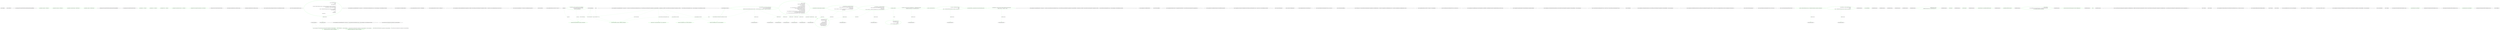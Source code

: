 digraph  {
m0_8 [cluster="Unk.Equal", file="NumberToWordsTests.cs", label="Entry Unk.Equal", span=""];
m0_7 [cluster="int.ToWords()", file="NumberToWordsTests.cs", label="Entry int.ToWords()", span="16-16"];
m0_9 [cluster="Humanizer.Tests.NumberToWordsTests.RoundNumbersHaveNoSpaceAtTheEnd()", file="NumberToWordsTests.cs", label="Entry Humanizer.Tests.NumberToWordsTests.RoundNumbersHaveNoSpaceAtTheEnd()", span="17-17"];
m0_10 [cluster="Humanizer.Tests.NumberToWordsTests.RoundNumbersHaveNoSpaceAtTheEnd()", color=green, community=0, file="NumberToWordsTests.cs", label="Assert.Equal(''one hundred'', 100.ToWords())", prediction=0, span="19-19"];
m0_11 [cluster="Humanizer.Tests.NumberToWordsTests.RoundNumbersHaveNoSpaceAtTheEnd()", color=green, community=0, file="NumberToWordsTests.cs", label="Assert.Equal(''one thousand'', 1000.ToWords())", prediction=1, span="20-20"];
m0_12 [cluster="Humanizer.Tests.NumberToWordsTests.RoundNumbersHaveNoSpaceAtTheEnd()", color=green, community=0, file="NumberToWordsTests.cs", label="Assert.Equal(''one hundred thousand'', 100000.ToWords())", prediction=2, span="21-21"];
m0_13 [cluster="Humanizer.Tests.NumberToWordsTests.RoundNumbersHaveNoSpaceAtTheEnd()", color=green, community=0, file="NumberToWordsTests.cs", label="Assert.Equal(''one million'', 1000000.ToWords())", prediction=3, span="22-22"];
m0_14 [cluster="Humanizer.Tests.NumberToWordsTests.RoundNumbersHaveNoSpaceAtTheEnd()", file="NumberToWordsTests.cs", label="Exit Humanizer.Tests.NumberToWordsTests.RoundNumbersHaveNoSpaceAtTheEnd()", span="17-17"];
m0_0 [cluster="Humanizer.Tests.NumberToWordsTests.ToWords()", file="NumberToWordsTests.cs", label="Entry Humanizer.Tests.NumberToWordsTests.ToWords()", span="7-7"];
m0_1 [cluster="Humanizer.Tests.NumberToWordsTests.ToWords()", color=green, community=0, file="NumberToWordsTests.cs", label="Assert.Equal(''one'', 1.ToWords())", prediction=4, span="9-9"];
m0_2 [cluster="Humanizer.Tests.NumberToWordsTests.ToWords()", color=green, community=0, file="NumberToWordsTests.cs", label="Assert.Equal(''ten'', 10.ToWords())", prediction=5, span="10-10"];
m0_3 [cluster="Humanizer.Tests.NumberToWordsTests.ToWords()", color=green, community=0, file="NumberToWordsTests.cs", label="Assert.Equal(''eleven'', 11.ToWords())", prediction=6, span="11-11"];
m0_4 [cluster="Humanizer.Tests.NumberToWordsTests.ToWords()", color=green, community=0, file="NumberToWordsTests.cs", label="Assert.Equal(''one hundred and twenty-two'', 122.ToWords())", prediction=7, span="12-12"];
m0_5 [cluster="Humanizer.Tests.NumberToWordsTests.ToWords()", color=green, community=0, file="NumberToWordsTests.cs", label="Assert.Equal(''three thousand five hundred and one'', 3501.ToWords())", prediction=8, span="13-13"];
m0_6 [cluster="Humanizer.Tests.NumberToWordsTests.ToWords()", file="NumberToWordsTests.cs", label="Exit Humanizer.Tests.NumberToWordsTests.ToWords()", span="7-7"];
m1_0 [cluster="Humanizer.Localisation.Resources.GetResource(string)", file="Resources.cs", label="Entry Humanizer.Localisation.Resources.GetResource(string)", span="27-27"];
m1_2 [cluster="Humanizer.Localisation.Resources.GetResource(string)", file="Resources.cs", label="Exit Humanizer.Localisation.Resources.GetResource(string)", span="27-27"];
m1_3 [cluster="System.Resources.ResourceManager.GetString(string, System.Globalization.CultureInfo)", file="Resources.cs", label="Entry System.Resources.ResourceManager.GetString(string, System.Globalization.CultureInfo)", span="0-0"];
m2_38 [cluster="System.StringComparer.Equals(string, string)", file="RomanNumeralExtensions.cs", label="Entry System.StringComparer.Equals(string, string)", span="0-0"];
m2_0 [cluster="CommandLine.Core.InstanceBuilder.Build<T>(System.Func<T>, System.Collections.Generic.IEnumerable<string>, System.StringComparer, System.Globalization.CultureInfo)", file="RomanNumeralExtensions.cs", label="Entry CommandLine.Core.InstanceBuilder.Build<T>(System.Func<T>, System.Collections.Generic.IEnumerable<string>, System.StringComparer, System.Globalization.CultureInfo)", span="12-12"];
m2_1 [cluster="CommandLine.Core.InstanceBuilder.Build<T>(System.Func<T>, System.Collections.Generic.IEnumerable<string>, System.StringComparer, System.Globalization.CultureInfo)", color=green, community=0, file="RomanNumeralExtensions.cs", label="return InstanceBuilder.Build(\r\n                factory,\r\n                (args, optionSpecs) =>\r\n                    {\r\n                        var tokens = Tokenizer.Tokenize(args, name => NameLookup.Contains(name, optionSpecs, nameComparer));\r\n                        var explodedTokens = Tokenizer.ExplodeOptionList(\r\n                            tokens,\r\n                            name => NameLookup.WithSeparator(name, optionSpecs, nameComparer));\r\n                        return explodedTokens;\r\n                    },\r\n                arguments,\r\n                nameComparer,\r\n                parsingCulture);", prediction=9, span="18-30"];
m2_2 [cluster="CommandLine.Core.InstanceBuilder.Build<T>(System.Func<T>, System.Collections.Generic.IEnumerable<string>, System.StringComparer, System.Globalization.CultureInfo)", file="RomanNumeralExtensions.cs", label="Exit CommandLine.Core.InstanceBuilder.Build<T>(System.Func<T>, System.Collections.Generic.IEnumerable<string>, System.StringComparer, System.Globalization.CultureInfo)", span="12-12"];
m2_47 [cluster="CommandLine.Core.Specification.IsOption()", file="RomanNumeralExtensions.cs", label="Entry CommandLine.Core.Specification.IsOption()", span="11-11"];
m2_99 [cluster="CommandLine.Infrastructure.Maybe<T>.MatchNothing()", file="RomanNumeralExtensions.cs", label="Entry CommandLine.Infrastructure.Maybe<T>.MatchNothing()", span="26-26"];
m2_91 [cluster="CommandLine.Infrastructure.Maybe<T>.IsNothing<T>()", file="RomanNumeralExtensions.cs", label="Entry CommandLine.Infrastructure.Maybe<T>.IsNothing<T>()", span="147-147"];
m2_10 [cluster="CommandLine.Core.Tokenizer.ExplodeOptionList(CommandLine.Core.StatePair<System.Collections.Generic.IEnumerable<CommandLine.Core.Token>>, System.Func<string, CommandLine.Infrastructure.Maybe<char>>)", file="RomanNumeralExtensions.cs", label="Entry CommandLine.Core.Tokenizer.ExplodeOptionList(CommandLine.Core.StatePair<System.Collections.Generic.IEnumerable<CommandLine.Core.Token>>, System.Func<string, CommandLine.Infrastructure.Maybe<char>>)", span="52-52"];
m2_42 [cluster="System.Type.GetSpecifications<T>(System.Func<System.Reflection.PropertyInfo, T>)", file="RomanNumeralExtensions.cs", label="Entry System.Type.GetSpecifications<T>(System.Func<System.Reflection.PropertyInfo, T>)", span="12-12"];
m2_41 [cluster="object.GetType()", file="RomanNumeralExtensions.cs", label="Entry object.GetType()", span="0-0"];
m2_83 [cluster="CommandLine.Infrastructure.Maybe<T>.IsJust<T>()", file="RomanNumeralExtensions.cs", label="Entry CommandLine.Infrastructure.Maybe<T>.IsJust<T>()", span="152-152"];
m2_3 [cluster="CommandLine.Core.InstanceBuilder.Build<T>(System.Func<T>, System.Func<System.Collections.Generic.IEnumerable<string>, System.Collections.Generic.IEnumerable<CommandLine.Core.OptionSpecification>, CommandLine.Core.StatePair<System.Collections.Generic.IEnumerable<CommandLine.Core.Token>>>, System.Collections.Generic.IEnumerable<string>, System.StringComparer, System.Globalization.CultureInfo)", file="RomanNumeralExtensions.cs", label="Entry CommandLine.Core.InstanceBuilder.Build<T>(System.Func<T>, System.Func<System.Collections.Generic.IEnumerable<string>, System.Collections.Generic.IEnumerable<CommandLine.Core.OptionSpecification>, CommandLine.Core.StatePair<System.Collections.Generic.IEnumerable<CommandLine.Core.Token>>>, System.Collections.Generic.IEnumerable<string>, System.StringComparer, System.Globalization.CultureInfo)", span="33-33"];
m2_19 [cluster="CommandLine.Core.InstanceBuilder.Build<T>(System.Func<T>, System.Func<System.Collections.Generic.IEnumerable<string>, System.Collections.Generic.IEnumerable<CommandLine.Core.OptionSpecification>, CommandLine.Core.StatePair<System.Collections.Generic.IEnumerable<CommandLine.Core.Token>>>, System.Collections.Generic.IEnumerable<string>, System.StringComparer, System.Globalization.CultureInfo)", color=green, community=0, file="RomanNumeralExtensions.cs", label="var instance = factory()", prediction=10, span="40-40"];
m2_20 [cluster="CommandLine.Core.InstanceBuilder.Build<T>(System.Func<T>, System.Func<System.Collections.Generic.IEnumerable<string>, System.Collections.Generic.IEnumerable<CommandLine.Core.OptionSpecification>, CommandLine.Core.StatePair<System.Collections.Generic.IEnumerable<CommandLine.Core.Token>>>, System.Collections.Generic.IEnumerable<string>, System.StringComparer, System.Globalization.CultureInfo)", color=green, community=0, file="RomanNumeralExtensions.cs", label="arguments.Any() && nameComparer.Equals(''--help'', arguments.First())", prediction=11, span="42-42"];
m2_21 [cluster="CommandLine.Core.InstanceBuilder.Build<T>(System.Func<T>, System.Func<System.Collections.Generic.IEnumerable<string>, System.Collections.Generic.IEnumerable<CommandLine.Core.OptionSpecification>, CommandLine.Core.StatePair<System.Collections.Generic.IEnumerable<CommandLine.Core.Token>>>, System.Collections.Generic.IEnumerable<string>, System.StringComparer, System.Globalization.CultureInfo)", color=green, community=0, file="RomanNumeralExtensions.cs", label="return ParserResult.Create(\r\n                    ParserResultType.Options,\r\n                    instance,\r\n                    new[] { new HelpRequestedError() });", prediction=10, span="44-47"];
m2_22 [cluster="CommandLine.Core.InstanceBuilder.Build<T>(System.Func<T>, System.Func<System.Collections.Generic.IEnumerable<string>, System.Collections.Generic.IEnumerable<CommandLine.Core.OptionSpecification>, CommandLine.Core.StatePair<System.Collections.Generic.IEnumerable<CommandLine.Core.Token>>>, System.Collections.Generic.IEnumerable<string>, System.StringComparer, System.Globalization.CultureInfo)", color=green, community=0, file="RomanNumeralExtensions.cs", label="var specProps = instance.GetType().GetSpecifications(pi => SpecificationProperty.Create(\r\n                    Specification.FromProperty(pi), pi, Maybe.Nothing<object>()))", prediction=13, span="50-51"];
m2_31 [cluster="CommandLine.Core.InstanceBuilder.Build<T>(System.Func<T>, System.Func<System.Collections.Generic.IEnumerable<string>, System.Collections.Generic.IEnumerable<CommandLine.Core.OptionSpecification>, CommandLine.Core.StatePair<System.Collections.Generic.IEnumerable<CommandLine.Core.Token>>>, System.Collections.Generic.IEnumerable<string>, System.StringComparer, System.Globalization.CultureInfo)", color=green, community=0, file="RomanNumeralExtensions.cs", label="instance = instance\r\n                .SetProperties(specPropsWithValue,\r\n                    sp => sp.Value.IsJust(),\r\n                    sp => sp.Value.FromJust())\r\n                .SetProperties(specPropsWithValue,\r\n                    sp => sp.Value.IsNothing() && sp.Specification.DefaultValue.IsJust(),\r\n                    sp => sp.Specification.DefaultValue.FromJust())\r\n                .SetProperties(specPropsWithValue,\r\n                    sp => sp.Value.IsNothing()\r\n                        && sp.Specification.ConversionType.ToDescriptor() == TypeDescriptorKind.Sequence\r\n                        && sp.Specification.DefaultValue.MatchNothing(),\r\n                    sp => sp.Property.PropertyType.GetGenericArguments().Single().CreateEmptyArray())", prediction=11, span="82-93"];
m2_24 [cluster="CommandLine.Core.InstanceBuilder.Build<T>(System.Func<T>, System.Func<System.Collections.Generic.IEnumerable<string>, System.Collections.Generic.IEnumerable<CommandLine.Core.OptionSpecification>, CommandLine.Core.StatePair<System.Collections.Generic.IEnumerable<CommandLine.Core.Token>>>, System.Collections.Generic.IEnumerable<string>, System.StringComparer, System.Globalization.CultureInfo)", color=green, community=0, file="RomanNumeralExtensions.cs", label="var tokenizerResult = tokenizer(arguments, optionSpecs)", prediction=11, span="57-57"];
m2_23 [cluster="CommandLine.Core.InstanceBuilder.Build<T>(System.Func<T>, System.Func<System.Collections.Generic.IEnumerable<string>, System.Collections.Generic.IEnumerable<CommandLine.Core.OptionSpecification>, CommandLine.Core.StatePair<System.Collections.Generic.IEnumerable<CommandLine.Core.Token>>>, System.Collections.Generic.IEnumerable<string>, System.StringComparer, System.Globalization.CultureInfo)", color=green, community=0, file="RomanNumeralExtensions.cs", label="var optionSpecs = (from pt in specProps select pt.Specification)\r\n                .ThrowingValidate(SpecificationGuards.Lookup)\r\n                .OfType<OptionSpecification>()", prediction=11, span="53-55"];
m2_25 [cluster="CommandLine.Core.InstanceBuilder.Build<T>(System.Func<T>, System.Func<System.Collections.Generic.IEnumerable<string>, System.Collections.Generic.IEnumerable<CommandLine.Core.OptionSpecification>, CommandLine.Core.StatePair<System.Collections.Generic.IEnumerable<CommandLine.Core.Token>>>, System.Collections.Generic.IEnumerable<string>, System.StringComparer, System.Globalization.CultureInfo)", color=green, community=0, file="RomanNumeralExtensions.cs", label="var tokens = tokenizerResult.Value", prediction=17, span="59-59"];
m2_33 [cluster="CommandLine.Core.InstanceBuilder.Build<T>(System.Func<T>, System.Func<System.Collections.Generic.IEnumerable<string>, System.Collections.Generic.IEnumerable<CommandLine.Core.OptionSpecification>, CommandLine.Core.StatePair<System.Collections.Generic.IEnumerable<CommandLine.Core.Token>>>, System.Collections.Generic.IEnumerable<string>, System.StringComparer, System.Globalization.CultureInfo)", color=green, community=0, file="RomanNumeralExtensions.cs", label="return ParserResult.Create(\r\n                ParserResultType.Options,\r\n                instance,\r\n                tokenizerResult.Errors\r\n                    .Concat(missingValueErrors)\r\n                    .Concat(optionSpecProps.Errors)\r\n                    .Concat(valueSpecProps.Errors)\r\n                    .Concat(validationErrors));", prediction=11, span="98-105"];
m2_26 [cluster="CommandLine.Core.InstanceBuilder.Build<T>(System.Func<T>, System.Func<System.Collections.Generic.IEnumerable<string>, System.Collections.Generic.IEnumerable<CommandLine.Core.OptionSpecification>, CommandLine.Core.StatePair<System.Collections.Generic.IEnumerable<CommandLine.Core.Token>>>, System.Collections.Generic.IEnumerable<string>, System.StringComparer, System.Globalization.CultureInfo)", color=green, community=0, file="RomanNumeralExtensions.cs", label="var partitions = TokenPartitioner.Partition(\r\n                tokens,\r\n                name => TypeLookup.GetDescriptorInfo(name, optionSpecs, nameComparer))", prediction=19, span="61-63"];
m2_27 [cluster="CommandLine.Core.InstanceBuilder.Build<T>(System.Func<T>, System.Func<System.Collections.Generic.IEnumerable<string>, System.Collections.Generic.IEnumerable<CommandLine.Core.OptionSpecification>, CommandLine.Core.StatePair<System.Collections.Generic.IEnumerable<CommandLine.Core.Token>>>, System.Collections.Generic.IEnumerable<string>, System.StringComparer, System.Globalization.CultureInfo)", color=green, community=0, file="RomanNumeralExtensions.cs", label="var optionSpecProps = OptionMapper.MapValues(\r\n                (from pt in specProps where pt.Specification.IsOption() select pt),\r\n                partitions.Options,\r\n                (vals, type, isScalar) => TypeConverter.ChangeType(vals, type, isScalar, parsingCulture),\r\n                nameComparer)", prediction=11, span="65-69"];
m2_28 [cluster="CommandLine.Core.InstanceBuilder.Build<T>(System.Func<T>, System.Func<System.Collections.Generic.IEnumerable<string>, System.Collections.Generic.IEnumerable<CommandLine.Core.OptionSpecification>, CommandLine.Core.StatePair<System.Collections.Generic.IEnumerable<CommandLine.Core.Token>>>, System.Collections.Generic.IEnumerable<string>, System.StringComparer, System.Globalization.CultureInfo)", color=green, community=0, file="RomanNumeralExtensions.cs", label="var valueSpecProps = ValueMapper.MapValues(\r\n                (from pt in specProps where pt.Specification.IsValue() select pt),\r\n                    partitions.Values,\r\n                (vals, type, isScalar) => TypeConverter.ChangeType(vals, type, isScalar, parsingCulture))", prediction=11, span="71-74"];
m2_29 [cluster="CommandLine.Core.InstanceBuilder.Build<T>(System.Func<T>, System.Func<System.Collections.Generic.IEnumerable<string>, System.Collections.Generic.IEnumerable<CommandLine.Core.OptionSpecification>, CommandLine.Core.StatePair<System.Collections.Generic.IEnumerable<CommandLine.Core.Token>>>, System.Collections.Generic.IEnumerable<string>, System.StringComparer, System.Globalization.CultureInfo)", color=green, community=0, file="RomanNumeralExtensions.cs", label="var missingValueErrors = from token in partitions.Errors\r\n                                     select new MissingValueOptionError(\r\n                                         NameInfo.FromOptionSpecification(optionSpecs.Single(o => token.Text.MatchName(o.ShortName, o.LongName, nameComparer))))", prediction=11, span="76-78"];
m2_30 [cluster="CommandLine.Core.InstanceBuilder.Build<T>(System.Func<T>, System.Func<System.Collections.Generic.IEnumerable<string>, System.Collections.Generic.IEnumerable<CommandLine.Core.OptionSpecification>, CommandLine.Core.StatePair<System.Collections.Generic.IEnumerable<CommandLine.Core.Token>>>, System.Collections.Generic.IEnumerable<string>, System.StringComparer, System.Globalization.CultureInfo)", color=green, community=0, file="RomanNumeralExtensions.cs", label="var specPropsWithValue = optionSpecProps.Value.Concat(valueSpecProps.Value)", prediction=23, span="80-80"];
m2_32 [cluster="CommandLine.Core.InstanceBuilder.Build<T>(System.Func<T>, System.Func<System.Collections.Generic.IEnumerable<string>, System.Collections.Generic.IEnumerable<CommandLine.Core.OptionSpecification>, CommandLine.Core.StatePair<System.Collections.Generic.IEnumerable<CommandLine.Core.Token>>>, System.Collections.Generic.IEnumerable<string>, System.StringComparer, System.Globalization.CultureInfo)", color=green, community=0, file="RomanNumeralExtensions.cs", label="var validationErrors = specPropsWithValue.Validate(SpecificationPropertyRules.Lookup)\r\n                .OfType<Just<Error>>().Select(e => e.Value)", prediction=24, span="95-96"];
m2_34 [cluster="CommandLine.Core.InstanceBuilder.Build<T>(System.Func<T>, System.Func<System.Collections.Generic.IEnumerable<string>, System.Collections.Generic.IEnumerable<CommandLine.Core.OptionSpecification>, CommandLine.Core.StatePair<System.Collections.Generic.IEnumerable<CommandLine.Core.Token>>>, System.Collections.Generic.IEnumerable<string>, System.StringComparer, System.Globalization.CultureInfo)", file="RomanNumeralExtensions.cs", label="Exit CommandLine.Core.InstanceBuilder.Build<T>(System.Func<T>, System.Func<System.Collections.Generic.IEnumerable<string>, System.Collections.Generic.IEnumerable<CommandLine.Core.OptionSpecification>, CommandLine.Core.StatePair<System.Collections.Generic.IEnumerable<CommandLine.Core.Token>>>, System.Collections.Generic.IEnumerable<string>, System.StringComparer, System.Globalization.CultureInfo)", span="33-33"];
m2_49 [cluster="CommandLine.Core.Specification.IsValue()", file="RomanNumeralExtensions.cs", label="Entry CommandLine.Core.Specification.IsValue()", span="18-18"];
m2_43 [cluster="Unk.ThrowingValidate", file="RomanNumeralExtensions.cs", label="Entry Unk.ThrowingValidate", span=""];
m2_40 [cluster="CommandLine.ParserResult.Create<T>(CommandLine.ParserResultType, T, System.Collections.Generic.IEnumerable<CommandLine.Error>)", file="RomanNumeralExtensions.cs", label="Entry CommandLine.ParserResult.Create<T>(CommandLine.ParserResultType, T, System.Collections.Generic.IEnumerable<CommandLine.Error>)", span="103-103"];
m2_62 [cluster="CommandLine.Core.Specification.FromProperty(System.Reflection.PropertyInfo)", file="RomanNumeralExtensions.cs", label="Entry CommandLine.Core.Specification.FromProperty(System.Reflection.PropertyInfo)", span="74-74"];
m2_72 [cluster="CommandLine.Core.TypeConverter.ChangeType(System.Collections.Generic.IEnumerable<string>, System.Type, bool, System.Globalization.CultureInfo)", file="RomanNumeralExtensions.cs", label="Entry CommandLine.Core.TypeConverter.ChangeType(System.Collections.Generic.IEnumerable<string>, System.Type, bool, System.Globalization.CultureInfo)", span="12-12"];
m2_98 [cluster="System.Type.ToDescriptor()", file="RomanNumeralExtensions.cs", label="Entry System.Type.ToDescriptor()", span="22-22"];
m2_105 [cluster="System.Type.CreateEmptyArray()", file="RomanNumeralExtensions.cs", label="Entry System.Type.CreateEmptyArray()", span="83-83"];
m2_63 [cluster="CommandLine.Infrastructure.Maybe.Nothing<T>()", file="RomanNumeralExtensions.cs", label="Entry CommandLine.Infrastructure.Maybe.Nothing<T>()", span="66-66"];
m2_36 [cluster="System.Collections.Generic.IEnumerable<TSource>.Any<TSource>()", file="RomanNumeralExtensions.cs", label="Entry System.Collections.Generic.IEnumerable<TSource>.Any<TSource>()", span="0-0"];
m2_52 [cluster="Unk.FromOptionSpecification", file="RomanNumeralExtensions.cs", label="Entry Unk.FromOptionSpecification", span=""];
m2_54 [cluster="T.SetProperties<T>(System.Collections.Generic.IEnumerable<CommandLine.Core.SpecificationProperty>, System.Func<CommandLine.Core.SpecificationProperty, bool>, System.Func<CommandLine.Core.SpecificationProperty, object>)", file="RomanNumeralExtensions.cs", label="Entry T.SetProperties<T>(System.Collections.Generic.IEnumerable<CommandLine.Core.SpecificationProperty>, System.Func<CommandLine.Core.SpecificationProperty, bool>, System.Func<CommandLine.Core.SpecificationProperty, object>)", span="42-42"];
m2_87 [cluster="CommandLine.Infrastructure.Maybe<T>.FromJust<T>(System.Exception)", file="RomanNumeralExtensions.cs", label="Entry CommandLine.Infrastructure.Maybe<T>.FromJust<T>(System.Exception)", span="137-137"];
m2_104 [cluster="System.Collections.Generic.IEnumerable<TSource>.Single<TSource>()", file="RomanNumeralExtensions.cs", label="Entry System.Collections.Generic.IEnumerable<TSource>.Single<TSource>()", span="0-0"];
m2_64 [cluster="CommandLine.Core.SpecificationProperty.Create(CommandLine.Core.Specification, System.Reflection.PropertyInfo, CommandLine.Infrastructure.Maybe<object>)", file="RomanNumeralExtensions.cs", label="Entry CommandLine.Core.SpecificationProperty.Create(CommandLine.Core.Specification, System.Reflection.PropertyInfo, CommandLine.Infrastructure.Maybe<object>)", span="21-21"];
m2_50 [cluster="CommandLine.MissingValueOptionError.MissingValueOptionError(CommandLine.NameInfo)", file="RomanNumeralExtensions.cs", label="Entry CommandLine.MissingValueOptionError.MissingValueOptionError(CommandLine.NameInfo)", span="261-261"];
m2_68 [cluster="CommandLine.Core.TypeLookup.GetDescriptorInfo(string, System.Collections.Generic.IEnumerable<CommandLine.Core.OptionSpecification>, System.StringComparer)", file="RomanNumeralExtensions.cs", label="Entry CommandLine.Core.TypeLookup.GetDescriptorInfo(string, System.Collections.Generic.IEnumerable<CommandLine.Core.OptionSpecification>, System.StringComparer)", span="11-11"];
m2_53 [cluster="System.Collections.Generic.IEnumerable<TSource>.Concat<TSource>(System.Collections.Generic.IEnumerable<TSource>)", file="RomanNumeralExtensions.cs", label="Entry System.Collections.Generic.IEnumerable<TSource>.Concat<TSource>(System.Collections.Generic.IEnumerable<TSource>)", span="0-0"];
m2_48 [cluster="Unk.MapValues", file="RomanNumeralExtensions.cs", label="Entry Unk.MapValues", span=""];
m2_14 [cluster="CommandLine.Core.NameLookup.Contains(string, System.Collections.Generic.IEnumerable<CommandLine.Core.OptionSpecification>, System.StringComparer)", file="RomanNumeralExtensions.cs", label="Entry CommandLine.Core.NameLookup.Contains(string, System.Collections.Generic.IEnumerable<CommandLine.Core.OptionSpecification>, System.StringComparer)", span="12-12"];
m2_46 [cluster="CommandLine.Core.TokenPartitioner.Partition(System.Collections.Generic.IEnumerable<CommandLine.Core.Token>, System.Func<string, CommandLine.Infrastructure.Maybe<CommandLine.Core.TypeDescriptor>>)", file="RomanNumeralExtensions.cs", label="Entry CommandLine.Core.TokenPartitioner.Partition(System.Collections.Generic.IEnumerable<CommandLine.Core.Token>, System.Func<string, CommandLine.Infrastructure.Maybe<CommandLine.Core.TypeDescriptor>>)", span="12-12"];
m2_103 [cluster="System.Type.GetGenericArguments()", file="RomanNumeralExtensions.cs", label="Entry System.Type.GetGenericArguments()", span="0-0"];
m2_37 [cluster="System.Collections.Generic.IEnumerable<TSource>.First<TSource>()", file="RomanNumeralExtensions.cs", label="Entry System.Collections.Generic.IEnumerable<TSource>.First<TSource>()", span="0-0"];
m2_44 [cluster="System.Collections.IEnumerable.OfType<TResult>()", file="RomanNumeralExtensions.cs", label="Entry System.Collections.IEnumerable.OfType<TResult>()", span="0-0"];
m2_106 [cluster="lambda expression", file="RomanNumeralExtensions.cs", label="Entry lambda expression", span="96-96"];
m2_4 [cluster="lambda expression", file="RomanNumeralExtensions.cs", label="Entry lambda expression", span="20-27"];
m2_5 [cluster="lambda expression", color=green, community=0, file="RomanNumeralExtensions.cs", label="var tokens = Tokenizer.Tokenize(args, name => NameLookup.Contains(name, optionSpecs, nameComparer))", prediction=25, span="22-22"];
m2_6 [cluster="lambda expression", color=green, community=0, file="RomanNumeralExtensions.cs", label="var explodedTokens = Tokenizer.ExplodeOptionList(\r\n                            tokens,\r\n                            name => NameLookup.WithSeparator(name, optionSpecs, nameComparer))", prediction=26, span="23-25"];
m2_11 [cluster="lambda expression", file="RomanNumeralExtensions.cs", label="Entry lambda expression", span="22-22"];
m2_12 [cluster="lambda expression", color=green, community=0, file="RomanNumeralExtensions.cs", label="NameLookup.Contains(name, optionSpecs, nameComparer)", prediction=27, span="22-22"];
m2_13 [cluster="lambda expression", file="RomanNumeralExtensions.cs", label="Exit lambda expression", span="22-22"];
m2_7 [cluster="lambda expression", color=green, community=0, file="RomanNumeralExtensions.cs", label="return explodedTokens;", prediction=28, span="26-26"];
m2_15 [cluster="lambda expression", file="RomanNumeralExtensions.cs", label="Entry lambda expression", span="25-25"];
m2_16 [cluster="lambda expression", color=green, community=0, file="RomanNumeralExtensions.cs", label="NameLookup.WithSeparator(name, optionSpecs, nameComparer)", prediction=27, span="25-25"];
m2_17 [cluster="lambda expression", file="RomanNumeralExtensions.cs", label="Exit lambda expression", span="25-25"];
m2_8 [cluster="lambda expression", file="RomanNumeralExtensions.cs", label="Exit lambda expression", span="20-27"];
m2_65 [cluster="lambda expression", file="RomanNumeralExtensions.cs", label="Entry lambda expression", span="63-63"];
m2_66 [cluster="lambda expression", color=green, community=0, file="RomanNumeralExtensions.cs", label="TypeLookup.GetDescriptorInfo(name, optionSpecs, nameComparer)", prediction=11, span="63-63"];
m2_67 [cluster="lambda expression", file="RomanNumeralExtensions.cs", label="Exit lambda expression", span="63-63"];
m2_69 [cluster="lambda expression", file="RomanNumeralExtensions.cs", label="Entry lambda expression", span="68-68"];
m2_70 [cluster="lambda expression", color=green, community=0, file="RomanNumeralExtensions.cs", label="TypeConverter.ChangeType(vals, type, isScalar, parsingCulture)", prediction=11, span="68-68"];
m2_71 [cluster="lambda expression", file="RomanNumeralExtensions.cs", label="Exit lambda expression", span="68-68"];
m2_73 [cluster="lambda expression", file="RomanNumeralExtensions.cs", label="Entry lambda expression", span="74-74"];
m2_74 [cluster="lambda expression", color=green, community=0, file="RomanNumeralExtensions.cs", label="TypeConverter.ChangeType(vals, type, isScalar, parsingCulture)", prediction=11, span="74-74"];
m2_75 [cluster="lambda expression", file="RomanNumeralExtensions.cs", label="Exit lambda expression", span="74-74"];
m2_76 [cluster="lambda expression", file="RomanNumeralExtensions.cs", label="Entry lambda expression", span="78-78"];
m2_77 [cluster="lambda expression", color=green, community=0, file="RomanNumeralExtensions.cs", label="token.Text.MatchName(o.ShortName, o.LongName, nameComparer)", prediction=11, span="78-78"];
m2_78 [cluster="lambda expression", file="RomanNumeralExtensions.cs", label="Exit lambda expression", span="78-78"];
m2_59 [cluster="lambda expression", file="RomanNumeralExtensions.cs", label="Entry lambda expression", span="50-51"];
m2_80 [cluster="lambda expression", file="RomanNumeralExtensions.cs", label="Entry lambda expression", span="84-84"];
m2_84 [cluster="lambda expression", file="RomanNumeralExtensions.cs", label="Entry lambda expression", span="85-85"];
m2_88 [cluster="lambda expression", file="RomanNumeralExtensions.cs", label="Entry lambda expression", span="87-87"];
m2_92 [cluster="lambda expression", file="RomanNumeralExtensions.cs", label="Entry lambda expression", span="88-88"];
m2_95 [cluster="lambda expression", file="RomanNumeralExtensions.cs", label="Entry lambda expression", span="90-92"];
m2_100 [cluster="lambda expression", file="RomanNumeralExtensions.cs", label="Entry lambda expression", span="93-93"];
m2_60 [cluster="lambda expression", color=green, community=0, file="RomanNumeralExtensions.cs", label="SpecificationProperty.Create(\r\n                    Specification.FromProperty(pi), pi, Maybe.Nothing<object>())", prediction=34, span="50-51"];
m2_61 [cluster="lambda expression", file="RomanNumeralExtensions.cs", label="Exit lambda expression", span="50-51"];
m2_81 [cluster="lambda expression", color=green, community=0, file="RomanNumeralExtensions.cs", label="sp.Value.IsJust()", prediction=35, span="84-84"];
m2_82 [cluster="lambda expression", file="RomanNumeralExtensions.cs", label="Exit lambda expression", span="84-84"];
m2_85 [cluster="lambda expression", color=green, community=0, file="RomanNumeralExtensions.cs", label="sp.Value.FromJust()", prediction=36, span="85-85"];
m2_86 [cluster="lambda expression", file="RomanNumeralExtensions.cs", label="Exit lambda expression", span="85-85"];
m2_89 [cluster="lambda expression", color=green, community=0, file="RomanNumeralExtensions.cs", label="sp.Value.IsNothing() && sp.Specification.DefaultValue.IsJust()", prediction=37, span="87-87"];
m2_90 [cluster="lambda expression", file="RomanNumeralExtensions.cs", label="Exit lambda expression", span="87-87"];
m2_93 [cluster="lambda expression", color=green, community=0, file="RomanNumeralExtensions.cs", label="sp.Specification.DefaultValue.FromJust()", prediction=38, span="88-88"];
m2_94 [cluster="lambda expression", file="RomanNumeralExtensions.cs", label="Exit lambda expression", span="88-88"];
m2_96 [cluster="lambda expression", color=green, community=0, file="RomanNumeralExtensions.cs", label="sp.Value.IsNothing()\r\n                        && sp.Specification.ConversionType.ToDescriptor() == TypeDescriptorKind.Sequence\r\n                        && sp.Specification.DefaultValue.MatchNothing()", prediction=39, span="90-92"];
m2_97 [cluster="lambda expression", file="RomanNumeralExtensions.cs", label="Exit lambda expression", span="90-92"];
m2_101 [cluster="lambda expression", color=green, community=0, file="RomanNumeralExtensions.cs", label="sp.Property.PropertyType.GetGenericArguments().Single().CreateEmptyArray()", prediction=40, span="93-93"];
m2_102 [cluster="lambda expression", file="RomanNumeralExtensions.cs", label="Exit lambda expression", span="93-93"];
m2_107 [cluster="lambda expression", color=green, community=0, file="RomanNumeralExtensions.cs", label="e.Value", prediction=41, span="96-96"];
m2_108 [cluster="lambda expression", file="RomanNumeralExtensions.cs", label="Exit lambda expression", span="96-96"];
m2_55 [cluster="System.Collections.Generic.IEnumerable<CommandLine.Core.SpecificationProperty>.Validate(System.Collections.Generic.IEnumerable<System.Func<System.Collections.Generic.IEnumerable<CommandLine.Core.SpecificationProperty>, System.Collections.Generic.IEnumerable<CommandLine.Infrastructure.Maybe<CommandLine.Error>>>>)", file="RomanNumeralExtensions.cs", label="Entry System.Collections.Generic.IEnumerable<CommandLine.Core.SpecificationProperty>.Validate(System.Collections.Generic.IEnumerable<System.Func<System.Collections.Generic.IEnumerable<CommandLine.Core.SpecificationProperty>, System.Collections.Generic.IEnumerable<CommandLine.Infrastructure.Maybe<CommandLine.Error>>>>)", span="44-44"];
m2_56 [cluster="Unk.Select", file="RomanNumeralExtensions.cs", label="Entry Unk.Select", span=""];
m2_51 [cluster="Unk.Single", file="RomanNumeralExtensions.cs", label="Entry Unk.Single", span=""];
m2_9 [cluster="CommandLine.Core.Tokenizer.Tokenize(System.Collections.Generic.IEnumerable<string>, System.Func<string, bool>)", file="RomanNumeralExtensions.cs", label="Entry CommandLine.Core.Tokenizer.Tokenize(System.Collections.Generic.IEnumerable<string>, System.Func<string, bool>)", span="11-11"];
m2_39 [cluster="CommandLine.HelpRequestedError.HelpRequestedError()", file="RomanNumeralExtensions.cs", label="Entry CommandLine.HelpRequestedError.HelpRequestedError()", span="338-338"];
m2_57 [cluster="Unk.Concat", file="RomanNumeralExtensions.cs", label="Entry Unk.Concat", span=""];
m2_58 [cluster="Unk.Create", file="RomanNumeralExtensions.cs", label="Entry Unk.Create", span=""];
m2_79 [cluster="string.MatchName(string, string, System.StringComparer)", file="RomanNumeralExtensions.cs", label="Entry string.MatchName(string, string, System.StringComparer)", span="8-8"];
m2_45 [cluster="System.Func<T1, T2, TResult>.Invoke(T1, T2)", file="RomanNumeralExtensions.cs", label="Entry System.Func<T1, T2, TResult>.Invoke(T1, T2)", span="0-0"];
m2_35 [cluster="System.Func<TResult>.Invoke()", file="RomanNumeralExtensions.cs", label="Entry System.Func<TResult>.Invoke()", span="0-0"];
m2_18 [cluster="CommandLine.Core.NameLookup.WithSeparator(string, System.Collections.Generic.IEnumerable<CommandLine.Core.OptionSpecification>, System.StringComparer)", file="RomanNumeralExtensions.cs", label="Entry CommandLine.Core.NameLookup.WithSeparator(string, System.Collections.Generic.IEnumerable<CommandLine.Core.OptionSpecification>, System.StringComparer)", span="19-19"];
m2_109 [file="RomanNumeralExtensions.cs", label="System.StringComparer", span=""];
m2_110 [file="RomanNumeralExtensions.cs", label="System.Collections.Generic.IEnumerable<CommandLine.Core.OptionSpecification>", span=""];
m2_111 [file="RomanNumeralExtensions.cs", label="System.StringComparer", span=""];
m2_112 [file="RomanNumeralExtensions.cs", label=optionSpecs, span=""];
m2_113 [file="RomanNumeralExtensions.cs", label="System.Globalization.CultureInfo", span=""];
m2_114 [file="RomanNumeralExtensions.cs", label=token, span=""];
m3_8 [cluster="string.FromRoman()", file="RomanNumeralTests.cs", label="Entry string.FromRoman()", span="38-38"];
m3_4 [cluster="Unk.Equal", file="RomanNumeralTests.cs", label="Entry Unk.Equal", span=""];
m3_0 [cluster="Humanizer.Tests.RomanNumeralTests.ToRoman(int, string)", file="RomanNumeralTests.cs", label="Entry Humanizer.Tests.RomanNumeralTests.ToRoman(int, string)", span="27-27"];
m3_1 [cluster="Humanizer.Tests.RomanNumeralTests.ToRoman(int, string)", color=green, community=0, file="RomanNumeralTests.cs", label="Assert.Equal(expected, input.ToRoman())", prediction=42, span="29-29"];
m3_2 [cluster="Humanizer.Tests.RomanNumeralTests.ToRoman(int, string)", file="RomanNumeralTests.cs", label="Exit Humanizer.Tests.RomanNumeralTests.ToRoman(int, string)", span="27-27"];
m3_5 [cluster="Humanizer.Tests.RomanNumeralTests.FromRoman(int, string)", file="RomanNumeralTests.cs", label="Entry Humanizer.Tests.RomanNumeralTests.FromRoman(int, string)", span="52-52"];
m3_6 [cluster="Humanizer.Tests.RomanNumeralTests.FromRoman(int, string)", color=green, community=0, file="RomanNumeralTests.cs", label="Assert.Equal(expected, input.FromRoman())", prediction=43, span="54-54"];
m3_7 [cluster="Humanizer.Tests.RomanNumeralTests.FromRoman(int, string)", file="RomanNumeralTests.cs", label="Exit Humanizer.Tests.RomanNumeralTests.FromRoman(int, string)", span="52-52"];
m3_3 [cluster="int.ToRoman()", file="RomanNumeralTests.cs", label="Entry int.ToRoman()", span="78-78"];
m2_0 -> m2_12  [color=green, key=1, label="System.StringComparer", style=dashed];
m2_0 -> m2_16  [color=green, key=1, label="System.StringComparer", style=dashed];
m2_1 -> m2_4  [color=green, key=1, label="lambda expression", style=dashed];
m2_3 -> m2_20  [color=green, key=1, label="System.Collections.Generic.IEnumerable<string>", style=dashed];
m2_3 -> m2_66  [color=green, key=1, label="System.StringComparer", style=dashed];
m2_3 -> m2_70  [color=green, key=1, label="System.Globalization.CultureInfo", style=dashed];
m2_3 -> m2_74  [color=green, key=1, label="System.Globalization.CultureInfo", style=dashed];
m2_3 -> m2_77  [color=green, key=1, label="System.StringComparer", style=dashed];
m2_19 -> m2_21  [color=green, key=1, label=instance, style=dashed];
m2_22 -> m2_59  [color=green, key=1, label="lambda expression", style=dashed];
m2_31 -> m2_80  [color=green, key=1, label="lambda expression", style=dashed];
m2_31 -> m2_84  [color=green, key=1, label="lambda expression", style=dashed];
m2_31 -> m2_88  [color=green, key=1, label="lambda expression", style=dashed];
m2_31 -> m2_92  [color=green, key=1, label="lambda expression", style=dashed];
m2_31 -> m2_95  [color=green, key=1, label="lambda expression", style=dashed];
m2_31 -> m2_100  [color=green, key=1, label="lambda expression", style=dashed];
m2_31 -> m2_33  [color=green, key=1, label=instance, style=dashed];
m2_24 -> m2_33  [color=green, key=1, label=tokenizerResult, style=dashed];
m2_23 -> m2_66  [color=green, key=1, label=optionSpecs, style=dashed];
m2_26 -> m2_65  [color=green, key=1, label="lambda expression", style=dashed];
m2_27 -> m2_69  [color=green, key=1, label="lambda expression", style=dashed];
m2_27 -> m2_33  [color=green, key=1, label=optionSpecProps, style=dashed];
m2_28 -> m2_73  [color=green, key=1, label="lambda expression", style=dashed];
m2_28 -> m2_33  [color=green, key=1, label=valueSpecProps, style=dashed];
m2_29 -> m2_76  [color=green, key=1, label="lambda expression", style=dashed];
m2_29 -> m2_77  [color=green, key=1, label=token, style=dashed];
m2_29 -> m2_33  [color=green, key=1, label=missingValueErrors, style=dashed];
m2_32 -> m2_106  [color=green, key=1, label="lambda expression", style=dashed];
m2_4 -> m2_12  [color=green, key=1, label="System.Collections.Generic.IEnumerable<CommandLine.Core.OptionSpecification>", style=dashed];
m2_4 -> m2_16  [color=green, key=1, label="System.Collections.Generic.IEnumerable<CommandLine.Core.OptionSpecification>", style=dashed];
m2_5 -> m2_11  [color=green, key=1, label="lambda expression", style=dashed];
m2_6 -> m2_15  [color=green, key=1, label="lambda expression", style=dashed];
m2_109 -> m2_12  [color=green, key=1, label="System.StringComparer", style=dashed];
m2_109 -> m2_16  [color=green, key=1, label="System.StringComparer", style=dashed];
m2_110 -> m2_12  [color=green, key=1, label="System.Collections.Generic.IEnumerable<CommandLine.Core.OptionSpecification>", style=dashed];
m2_110 -> m2_16  [color=green, key=1, label="System.Collections.Generic.IEnumerable<CommandLine.Core.OptionSpecification>", style=dashed];
m2_111 -> m2_66  [color=green, key=1, label="System.StringComparer", style=dashed];
m2_111 -> m2_77  [color=green, key=1, label="System.StringComparer", style=dashed];
m2_112 -> m2_66  [color=green, key=1, label=optionSpecs, style=dashed];
m2_113 -> m2_70  [color=green, key=1, label="System.Globalization.CultureInfo", style=dashed];
m2_113 -> m2_74  [color=green, key=1, label="System.Globalization.CultureInfo", style=dashed];
m2_114 -> m2_77  [color=green, key=1, label=token, style=dashed];
}
